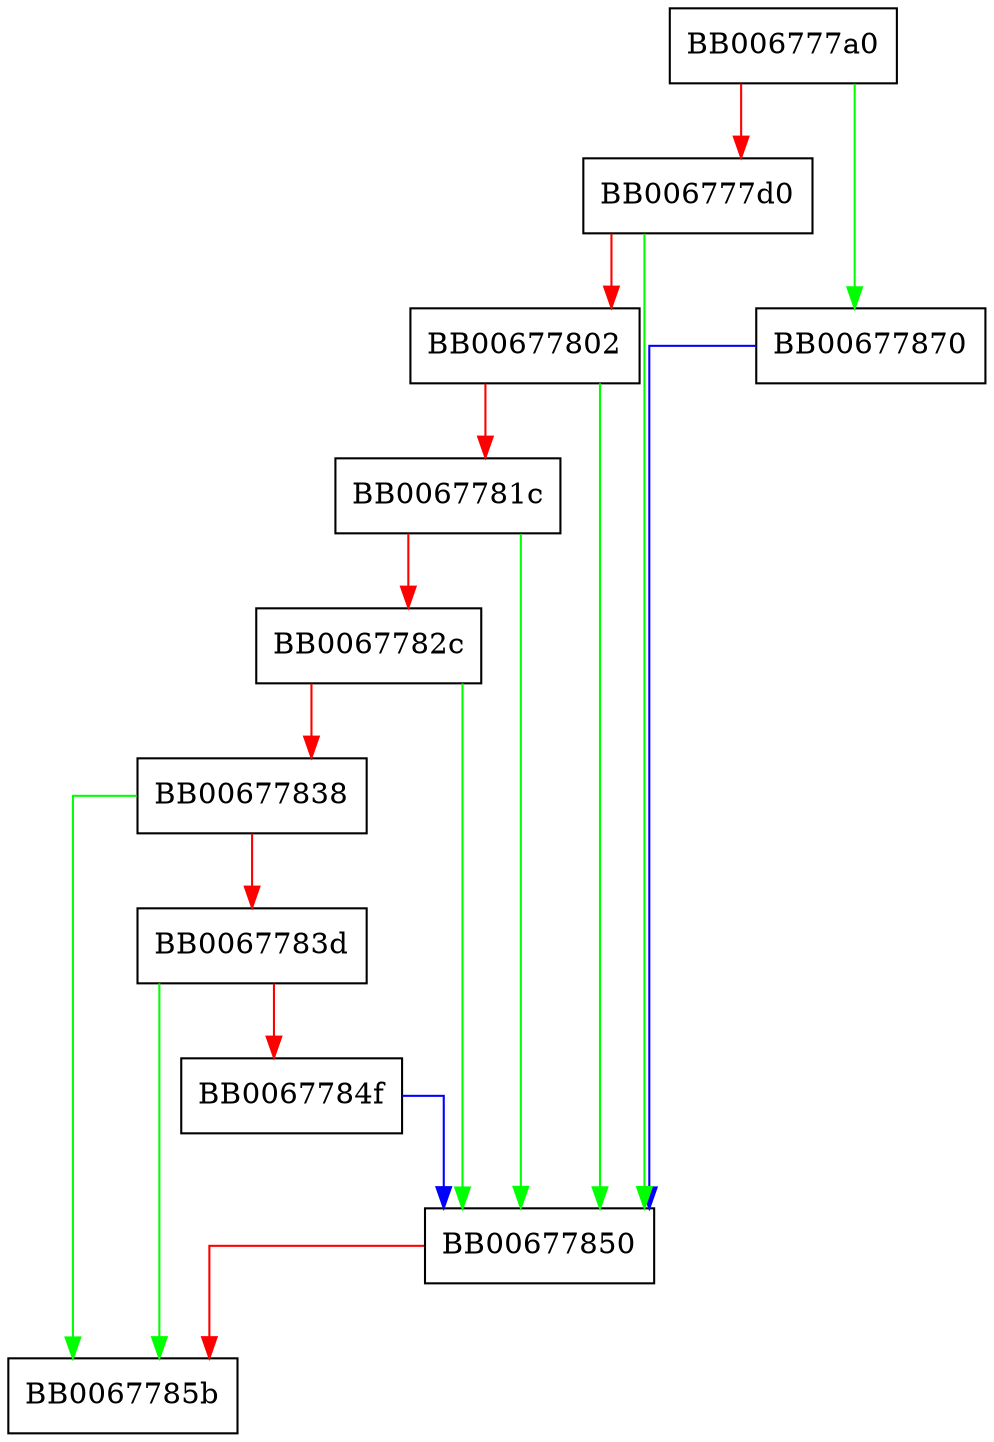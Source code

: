 digraph X509_to_X509_REQ {
  node [shape="box"];
  graph [splines=ortho];
  BB006777a0 -> BB00677870 [color="green"];
  BB006777a0 -> BB006777d0 [color="red"];
  BB006777d0 -> BB00677850 [color="green"];
  BB006777d0 -> BB00677802 [color="red"];
  BB00677802 -> BB00677850 [color="green"];
  BB00677802 -> BB0067781c [color="red"];
  BB0067781c -> BB00677850 [color="green"];
  BB0067781c -> BB0067782c [color="red"];
  BB0067782c -> BB00677850 [color="green"];
  BB0067782c -> BB00677838 [color="red"];
  BB00677838 -> BB0067785b [color="green"];
  BB00677838 -> BB0067783d [color="red"];
  BB0067783d -> BB0067785b [color="green"];
  BB0067783d -> BB0067784f [color="red"];
  BB0067784f -> BB00677850 [color="blue"];
  BB00677850 -> BB0067785b [color="red"];
  BB00677870 -> BB00677850 [color="blue"];
}